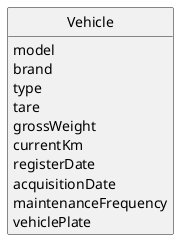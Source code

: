 @startuml
skinparam monochrome true
skinparam packageStyle rectangle
skinparam shadowing false


skinparam classAttributeIconSize 0

hide circle
hide methods


class Vehicle {
    model
    brand
    type
    tare
    grossWeight
    currentKm
    registerDate
    acquisitionDate
    maintenanceFrequency
    vehiclePlate
}

@enduml